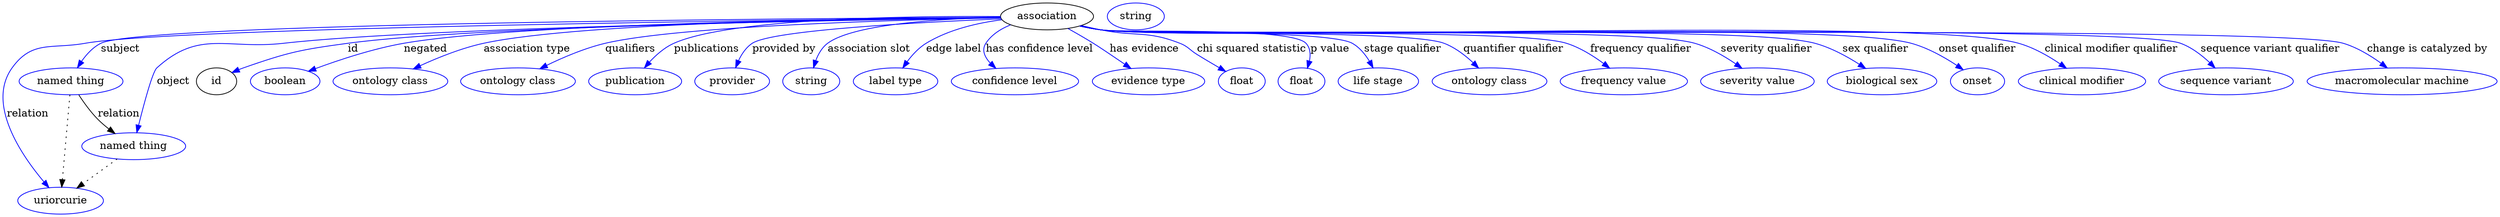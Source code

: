 digraph {
	graph [bb="0,0,2777.9,283"];
	node [label="\N"];
	association	 [height=0.5,
		label=association,
		pos="1198.6,265",
		width=1.3902];
	subject	 [color=blue,
		height=0.5,
		label="named thing",
		pos="76.556,178",
		width=1.5346];
	association -> subject	 [color=blue,
		label=subject,
		lp="134.06,221.5",
		pos="e,84.727,196.02 1148.4,264.54 941.16,262.49 160.83,253.2 114.56,229 104.32,223.65 96.109,214.16 89.972,204.8",
		style=solid];
	relation	 [color=blue,
		height=0.5,
		label=uriorcurie,
		pos="63.556,18",
		width=1.2638];
	association -> relation	 [color=blue,
		label=relation,
		lp="24.556,134.5",
		pos="e,49.714,35.418 1148.4,264.41 946.27,261.88 197.34,251.09 93.556,229 55.534,220.91 34.246,228.26 12.556,196 -19.577,148.21 18.234,\
80.144 43.835,43.578",
		style=solid];
	object	 [color=blue,
		height=0.5,
		label="named thing",
		pos="146.56,91",
		width=1.5346];
	association -> object	 [color=blue,
		label=object,
		lp="193.56,178",
		pos="e,150.72,109.37 1148.3,264.01 988.38,260.7 492.03,249.04 332.56,229 262.24,220.16 228.39,244.33 176.56,196 170.84,190.67 160.06,\
148.71 153.09,119.47",
		style=solid];
	id	 [height=0.5,
		pos="246.56,178",
		width=0.75];
	association -> id	 [color=blue,
		label=id,
		lp="414.06,221.5",
		pos="e,267.55,189.41 1148.5,264.1 998.21,261.17 552.18,250.83 408.56,229 351.32,220.3 336.74,216.39 282.56,196 280.69,195.3 278.8,194.53 \
276.9,193.72",
		style=solid];
	negated	 [color=blue,
		height=0.5,
		label=boolean,
		pos="329.56,178",
		width=1.0652];
	association -> negated	 [color=blue,
		label=negated,
		lp="499.06,221.5",
		pos="e,357.52,190.46 1148.4,264.23 1006.8,261.77 606.57,252.86 477.56,229 438.78,221.83 396.41,206.4 366.99,194.38",
		style=solid];
	"association type"	 [color=blue,
		height=0.5,
		label="ontology class",
		pos="447.56,178",
		width=1.7151];
	association -> "association type"	 [color=blue,
		label="association type",
		lp="612.56,221.5",
		pos="e,477.42,193.99 1148.4,264.34 1019.4,262.27 678.48,254.5 568.56,229 540.06,222.39 509.73,209.59 486.56,198.47",
		style=solid];
	qualifiers	 [color=blue,
		height=0.5,
		label="ontology class",
		pos="588.56,178",
		width=1.7151];
	association -> qualifiers	 [color=blue,
		label=qualifiers,
		lp="727.56,221.5",
		pos="e,616.8,194.13 1148.4,263.6 1039.7,260.19 785.1,250.17 701.56,229 675.2,222.32 647.35,209.82 625.88,198.86",
		style=solid];
	publications	 [color=blue,
		height=0.5,
		label=publication,
		pos="718.56,178",
		width=1.3902];
	association -> publications	 [color=blue,
		label=publications,
		lp="816.06,221.5",
		pos="e,734.43,195.13 1148.3,264.27 1052.6,262.28 847.78,255.02 782.56,229 767.44,222.97 753.03,212.12 741.73,201.98",
		style=solid];
	"provided by"	 [color=blue,
		height=0.5,
		label=provider,
		pos="826.56,178",
		width=1.1193];
	association -> "provided by"	 [color=blue,
		label="provided by",
		lp="905.56,221.5",
		pos="e,837.53,195.74 1148.4,263.78 1069.2,261.14 919.5,253.05 872.56,229 861.23,223.2 851.35,213.37 843.68,203.88",
		style=solid];
	"association slot"	 [color=blue,
		height=0.5,
		label=string,
		pos="915.56,178",
		width=0.84854];
	association -> "association slot"	 [color=blue,
		label="association slot",
		lp="1002.6,221.5",
		pos="e,925.96,195.05 1149.2,261.51 1089.3,256.6 992.2,246.25 960.56,229 949.33,222.88 939.55,212.81 932,203.23",
		style=solid];
	"edge label"	 [color=blue,
		height=0.5,
		label="label type",
		pos="1009.6,178",
		width=1.2638];
	association -> "edge label"	 [color=blue,
		label="edge label",
		lp="1097.6,221.5",
		pos="e,1025.4,194.88 1153.2,257.34 1127.6,251.82 1095.6,242.85 1069.6,229 1056.3,221.95 1043.3,211.54 1032.9,201.97",
		style=solid];
	"has confidence level"	 [color=blue,
		height=0.5,
		label="confidence level",
		pos="1141.6,178",
		width=1.9137];
	association -> "has confidence level"	 [color=blue,
		label="has confidence level",
		lp="1188.6,221.5",
		pos="e,1132.6,196.08 1160.9,253.02 1149.8,247.53 1139,239.77 1132.6,229 1128.4,222.04 1128.3,213.67 1129.9,205.74",
		style=solid];
	"has evidence"	 [color=blue,
		height=0.5,
		label="evidence type",
		pos="1288.6,178",
		width=1.661];
	association -> "has evidence"	 [color=blue,
		label="has evidence",
		lp="1294.6,221.5",
		pos="e,1274.7,195.75 1221.3,248.62 1228.9,242.74 1237.4,235.86 1244.6,229 1252.8,221.17 1261.1,211.96 1268.2,203.52",
		style=solid];
	"chi squared statistic"	 [color=blue,
		height=0.5,
		label=float,
		pos="1393.6,178",
		width=0.75];
	association -> "chi squared statistic"	 [color=blue,
		label="chi squared statistic",
		lp="1409.6,221.5",
		pos="e,1379.2,193.64 1236.2,253.12 1243.3,251 1250.6,248.87 1257.6,247 1291.1,237.93 1302.6,244.68 1333.6,229 1347.7,221.85 1361.3,210.72 \
1372,200.68",
		style=solid];
	"p value"	 [color=blue,
		height=0.5,
		label=float,
		pos="1465.6,178",
		width=0.75];
	association -> "p value"	 [color=blue,
		label="p value",
		lp="1494.6,221.5",
		pos="e,1472,195.75 1235.1,252.55 1242.4,250.41 1250.2,248.42 1257.6,247 1280.5,242.56 1451.7,246.25 1467.6,229 1473.3,222.78 1474.4,214.13 \
1473.7,205.71",
		style=solid];
	"stage qualifier"	 [color=blue,
		height=0.5,
		label="life stage",
		pos="1553.6,178",
		width=1.1916];
	association -> "stage qualifier"	 [color=blue,
		label="stage qualifier",
		lp="1574.6,221.5",
		pos="e,1546.3,195.83 1234.7,252.55 1242.2,250.38 1250.1,248.38 1257.6,247 1314.7,236.45 1468.1,257.84 1518.6,229 1528.2,223.49 1535.8,\
214.09 1541.4,204.86",
		style=solid];
	"quantifier qualifier"	 [color=blue,
		height=0.5,
		label="ontology class",
		pos="1676.6,178",
		width=1.7151];
	association -> "quantifier qualifier"	 [color=blue,
		label="quantifier qualifier",
		lp="1693.1,221.5",
		pos="e,1662,195.58 1234.7,252.44 1242.2,250.28 1250.1,248.31 1257.6,247 1336.5,233.21 1543.2,258.81 1617.6,229 1631.6,223.38 1644.6,212.97 \
1654.8,203.02",
		style=solid];
	"frequency qualifier"	 [color=blue,
		height=0.5,
		label="frequency value",
		pos="1823.6,178",
		width=1.8776];
	association -> "frequency qualifier"	 [color=blue,
		label="frequency qualifier",
		lp="1829.6,221.5",
		pos="e,1804.5,195.44 1234.7,252.36 1242.2,250.2 1250.1,248.26 1257.6,247 1365.2,228.92 1644.8,263.03 1748.6,229 1766,223.27 1783.2,212.16 \
1796.6,201.76",
		style=solid];
	"severity qualifier"	 [color=blue,
		height=0.5,
		label="severity value",
		pos="1968.6,178",
		width=1.661];
	association -> "severity qualifier"	 [color=blue,
		label="severity qualifier",
		lp="1964.1,221.5",
		pos="e,1947.9,195 1234.4,252.4 1242,250.22 1249.9,248.25 1257.6,247 1395.3,224.43 1751.8,268.9 1885.6,229 1904.9,223.22 1924.3,211.72 \
1939.5,201.1",
		style=solid];
	"sex qualifier"	 [color=blue,
		height=0.5,
		label="biological sex",
		pos="2106.6,178",
		width=1.661];
	association -> "sex qualifier"	 [color=blue,
		label="sex qualifier",
		lp="2083.6,221.5",
		pos="e,2083.7,194.79 1234.4,252.37 1241.9,250.19 1249.9,248.23 1257.6,247 1340.6,233.6 1933.4,251.03 2014.6,229 2036.2,223.14 2058.2,\
211.19 2075.3,200.33",
		style=solid];
	"onset qualifier"	 [color=blue,
		height=0.5,
		label=onset,
		pos="2213.6,178",
		width=0.81243];
	association -> "onset qualifier"	 [color=blue,
		label="onset qualifier",
		lp="2196.1,221.5",
		pos="e,2194.7,192.11 1234.4,252.36 1241.9,250.17 1249.9,248.22 1257.6,247 1352.4,231.85 2028.8,254.01 2121.6,229 2144.8,222.72 2168.6,\
209.36 2186.1,197.89",
		style=solid];
	"clinical modifier qualifier"	 [color=blue,
		height=0.5,
		label="clinical modifier",
		pos="2330.6,178",
		width=1.9318];
	association -> "clinical modifier qualifier"	 [color=blue,
		label="clinical modifier qualifier",
		lp="2345.1,221.5",
		pos="e,2307.6,195.08 1234.4,252.34 1241.9,250.16 1249.9,248.21 1257.6,247 1365.3,229.91 2134.2,257.54 2239.6,229 2260.6,223.29 2282.1,\
211.63 2298.8,200.9",
		style=solid];
	"sequence variant qualifier"	 [color=blue,
		height=0.5,
		label="sequence variant",
		pos="2487.6,178",
		width=1.9318];
	association -> "sequence variant qualifier"	 [color=blue,
		label="sequence variant qualifier",
		lp="2517.1,221.5",
		pos="e,2470.6,195.55 1234.4,252.32 1241.9,250.14 1249.9,248.2 1257.6,247 1321.3,236.98 2358.5,249.89 2419.6,229 2435.6,223.53 2450.8,\
212.74 2462.9,202.49",
		style=solid];
	"change is catalyzed by"	 [color=blue,
		height=0.5,
		label="macromolecular machine",
		pos="2676.6,178",
		width=2.8164];
	association -> "change is catalyzed by"	 [color=blue,
		label="change is catalyzed by",
		lp="2685.6,221.5",
		pos="e,2654.6,195.61 1234.4,252.31 1241.9,250.13 1249.9,248.19 1257.6,247 1404,224.14 2449,269.53 2591.6,229 2611.1,223.45 2630.6,212.2 \
2646.1,201.68",
		style=solid];
	subject -> relation	 [pos="e,65.036,36.223 75.09,159.96 72.846,132.35 68.542,79.375 65.873,46.525",
		style=dotted];
	subject -> object	 [label=relation,
		lp="132.56,134.5",
		pos="e,128.49,108.39 87.832,160 94.368,149.98 102.98,137.47 111.56,127 114.64,123.24 118.04,119.4 121.48,115.71"];
	object -> relation	 [pos="e,82.416,34.588 127.31,74.069 116.23,64.326 102.15,51.941 90.037,41.291",
		style=dotted];
	association_id	 [color=blue,
		height=0.5,
		label=string,
		pos="1297.6,265",
		width=0.84854];
}
